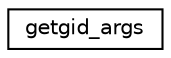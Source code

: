 digraph "Graphical Class Hierarchy"
{
 // LATEX_PDF_SIZE
  edge [fontname="Helvetica",fontsize="10",labelfontname="Helvetica",labelfontsize="10"];
  node [fontname="Helvetica",fontsize="10",shape=record];
  rankdir="LR";
  Node0 [label="getgid_args",height=0.2,width=0.4,color="black", fillcolor="white", style="filled",URL="$structgetgid__args.html",tooltip=" "];
}
